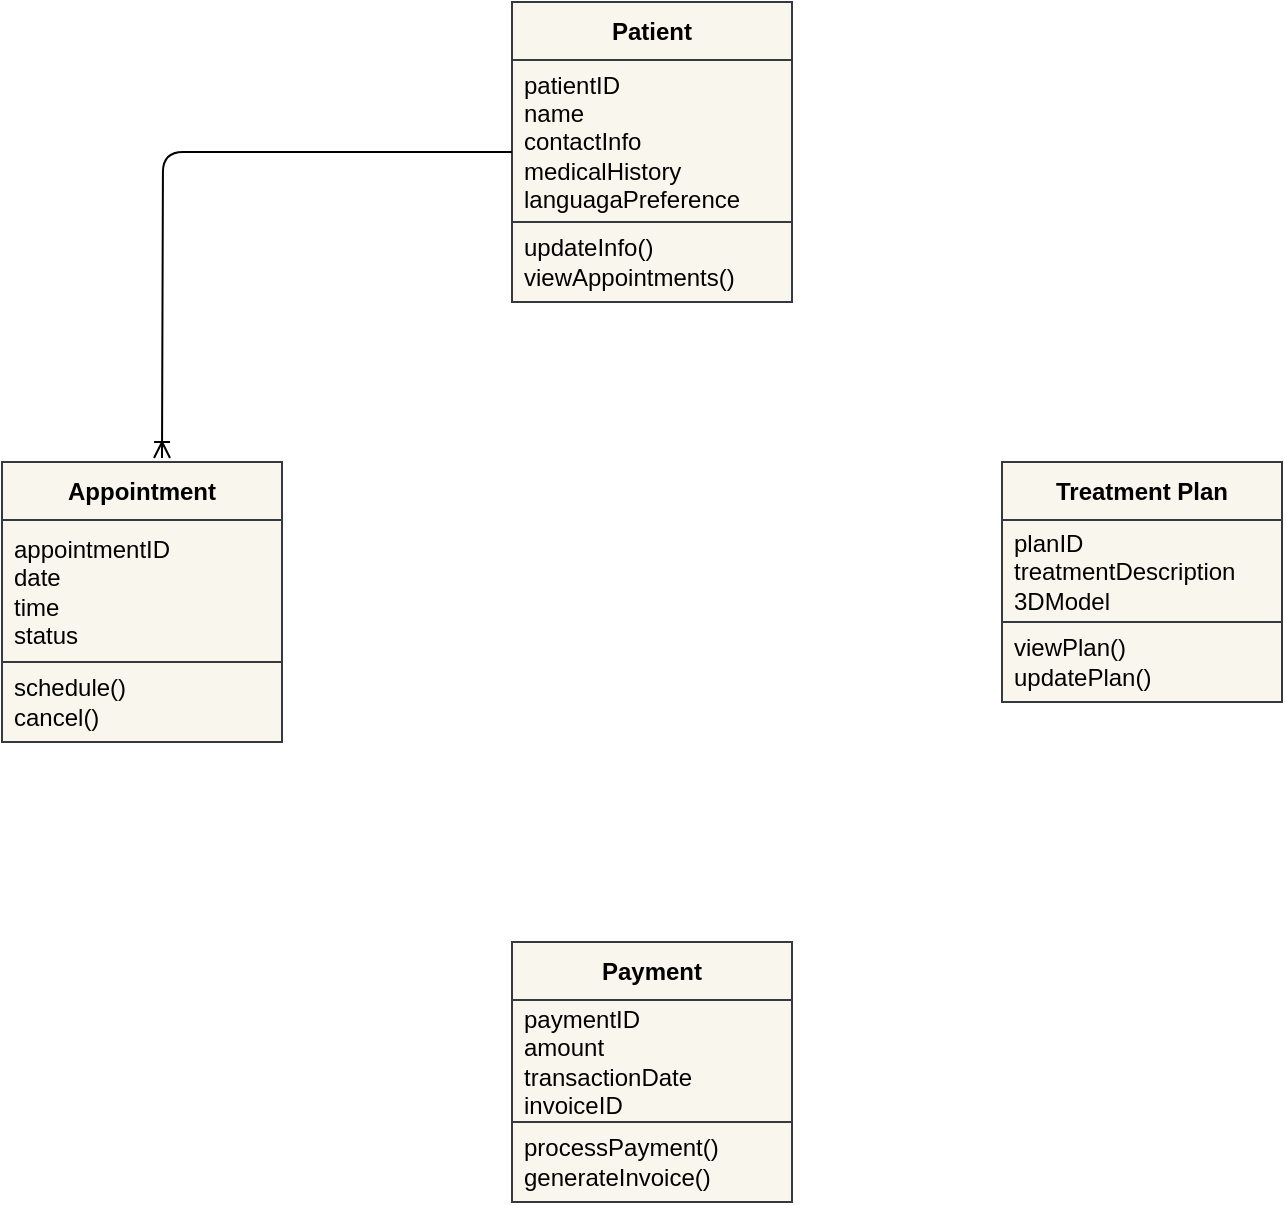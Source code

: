 <mxfile version="24.7.16">
  <diagram name="Page-1" id="CiEpF2mk8jYMDEaQvKSh">
    <mxGraphModel dx="1114" dy="558" grid="1" gridSize="10" guides="1" tooltips="1" connect="1" arrows="1" fold="1" page="1" pageScale="1" pageWidth="850" pageHeight="1100" math="0" shadow="0">
      <root>
        <mxCell id="0" />
        <mxCell id="1" parent="0" />
        <mxCell id="2mT9ct9FgK3Su220gox4-1" value="Patient" style="swimlane;fontStyle=1;align=center;verticalAlign=middle;childLayout=stackLayout;horizontal=1;startSize=29;horizontalStack=0;resizeParent=1;resizeParentMax=0;resizeLast=0;collapsible=0;marginBottom=0;html=1;whiteSpace=wrap;fillColor=#f9f7ed;strokeColor=#36393d;" vertex="1" parent="1">
          <mxGeometry x="355" y="130" width="140" height="150" as="geometry" />
        </mxCell>
        <mxCell id="2mT9ct9FgK3Su220gox4-2" value="patientID&lt;div&gt;name&lt;/div&gt;&lt;div&gt;contactInfo&lt;/div&gt;&lt;div&gt;medicalHistory&lt;/div&gt;&lt;div&gt;languagaPreference&lt;/div&gt;" style="text;html=1;strokeColor=#36393d;fillColor=#f9f7ed;align=left;verticalAlign=middle;spacingLeft=4;spacingRight=4;overflow=hidden;rotatable=0;points=[[0,0.5],[1,0.5]];portConstraint=eastwest;whiteSpace=wrap;" vertex="1" parent="2mT9ct9FgK3Su220gox4-1">
          <mxGeometry y="29" width="140" height="81" as="geometry" />
        </mxCell>
        <mxCell id="2mT9ct9FgK3Su220gox4-3" value="updateInfo()&lt;div&gt;viewAppointments()&lt;/div&gt;" style="text;html=1;strokeColor=#36393d;fillColor=#f9f7ed;align=left;verticalAlign=middle;spacingLeft=4;spacingRight=4;overflow=hidden;rotatable=0;points=[[0,0.5],[1,0.5]];portConstraint=eastwest;whiteSpace=wrap;" vertex="1" parent="2mT9ct9FgK3Su220gox4-1">
          <mxGeometry y="110" width="140" height="40" as="geometry" />
        </mxCell>
        <mxCell id="2mT9ct9FgK3Su220gox4-4" value="Appointment" style="swimlane;fontStyle=1;align=center;verticalAlign=middle;childLayout=stackLayout;horizontal=1;startSize=29;horizontalStack=0;resizeParent=1;resizeParentMax=0;resizeLast=0;collapsible=0;marginBottom=0;html=1;whiteSpace=wrap;fillColor=#f9f7ed;strokeColor=#36393d;" vertex="1" parent="1">
          <mxGeometry x="100" y="360" width="140" height="140" as="geometry" />
        </mxCell>
        <mxCell id="2mT9ct9FgK3Su220gox4-5" value="appointmentID&lt;div&gt;date&lt;/div&gt;&lt;div&gt;time&lt;/div&gt;&lt;div&gt;status&lt;/div&gt;" style="text;html=1;strokeColor=#36393d;fillColor=#f9f7ed;align=left;verticalAlign=middle;spacingLeft=4;spacingRight=4;overflow=hidden;rotatable=0;points=[[0,0.5],[1,0.5]];portConstraint=eastwest;whiteSpace=wrap;" vertex="1" parent="2mT9ct9FgK3Su220gox4-4">
          <mxGeometry y="29" width="140" height="71" as="geometry" />
        </mxCell>
        <mxCell id="2mT9ct9FgK3Su220gox4-6" value="schedule()&lt;div&gt;cancel()&lt;/div&gt;" style="text;html=1;strokeColor=#36393d;fillColor=#f9f7ed;align=left;verticalAlign=middle;spacingLeft=4;spacingRight=4;overflow=hidden;rotatable=0;points=[[0,0.5],[1,0.5]];portConstraint=eastwest;whiteSpace=wrap;" vertex="1" parent="2mT9ct9FgK3Su220gox4-4">
          <mxGeometry y="100" width="140" height="40" as="geometry" />
        </mxCell>
        <mxCell id="2mT9ct9FgK3Su220gox4-7" value="Payment" style="swimlane;fontStyle=1;align=center;verticalAlign=middle;childLayout=stackLayout;horizontal=1;startSize=29;horizontalStack=0;resizeParent=1;resizeParentMax=0;resizeLast=0;collapsible=0;marginBottom=0;html=1;whiteSpace=wrap;fillColor=#f9f7ed;strokeColor=#36393d;" vertex="1" parent="1">
          <mxGeometry x="355" y="600" width="140" height="130" as="geometry" />
        </mxCell>
        <mxCell id="2mT9ct9FgK3Su220gox4-8" value="paymentID&lt;div&gt;amount&lt;/div&gt;&lt;div&gt;transactionDate&lt;/div&gt;&lt;div&gt;invoiceID&lt;/div&gt;" style="text;html=1;strokeColor=#36393d;fillColor=#f9f7ed;align=left;verticalAlign=middle;spacingLeft=4;spacingRight=4;overflow=hidden;rotatable=0;points=[[0,0.5],[1,0.5]];portConstraint=eastwest;whiteSpace=wrap;" vertex="1" parent="2mT9ct9FgK3Su220gox4-7">
          <mxGeometry y="29" width="140" height="61" as="geometry" />
        </mxCell>
        <mxCell id="2mT9ct9FgK3Su220gox4-9" value="processPayment()&lt;div&gt;generateInvoice()&lt;/div&gt;" style="text;html=1;strokeColor=#36393d;fillColor=#f9f7ed;align=left;verticalAlign=middle;spacingLeft=4;spacingRight=4;overflow=hidden;rotatable=0;points=[[0,0.5],[1,0.5]];portConstraint=eastwest;whiteSpace=wrap;" vertex="1" parent="2mT9ct9FgK3Su220gox4-7">
          <mxGeometry y="90" width="140" height="40" as="geometry" />
        </mxCell>
        <mxCell id="2mT9ct9FgK3Su220gox4-10" value="Treatment Plan" style="swimlane;fontStyle=1;align=center;verticalAlign=middle;childLayout=stackLayout;horizontal=1;startSize=29;horizontalStack=0;resizeParent=1;resizeParentMax=0;resizeLast=0;collapsible=0;marginBottom=0;html=1;whiteSpace=wrap;fillColor=#f9f7ed;strokeColor=#36393d;" vertex="1" parent="1">
          <mxGeometry x="600" y="360" width="140" height="120" as="geometry" />
        </mxCell>
        <mxCell id="2mT9ct9FgK3Su220gox4-11" value="planID&lt;div&gt;treatmentDescription&lt;/div&gt;&lt;div&gt;3DModel&lt;/div&gt;" style="text;html=1;strokeColor=#36393d;fillColor=#f9f7ed;align=left;verticalAlign=middle;spacingLeft=4;spacingRight=4;overflow=hidden;rotatable=0;points=[[0,0.5],[1,0.5]];portConstraint=eastwest;whiteSpace=wrap;" vertex="1" parent="2mT9ct9FgK3Su220gox4-10">
          <mxGeometry y="29" width="140" height="51" as="geometry" />
        </mxCell>
        <mxCell id="2mT9ct9FgK3Su220gox4-12" value="viewPlan()&lt;div&gt;updatePlan()&lt;/div&gt;" style="text;html=1;strokeColor=#36393d;fillColor=#f9f7ed;align=left;verticalAlign=middle;spacingLeft=4;spacingRight=4;overflow=hidden;rotatable=0;points=[[0,0.5],[1,0.5]];portConstraint=eastwest;whiteSpace=wrap;" vertex="1" parent="2mT9ct9FgK3Su220gox4-10">
          <mxGeometry y="80" width="140" height="40" as="geometry" />
        </mxCell>
        <mxCell id="2mT9ct9FgK3Su220gox4-13" value="" style="edgeStyle=orthogonalEdgeStyle;fontSize=12;html=1;endArrow=ERoneToMany;rounded=1;curved=0;" edge="1" parent="1" source="2mT9ct9FgK3Su220gox4-1">
          <mxGeometry width="100" height="100" relative="1" as="geometry">
            <mxPoint x="260" y="200" as="sourcePoint" />
            <mxPoint x="180" y="358" as="targetPoint" />
          </mxGeometry>
        </mxCell>
      </root>
    </mxGraphModel>
  </diagram>
</mxfile>
